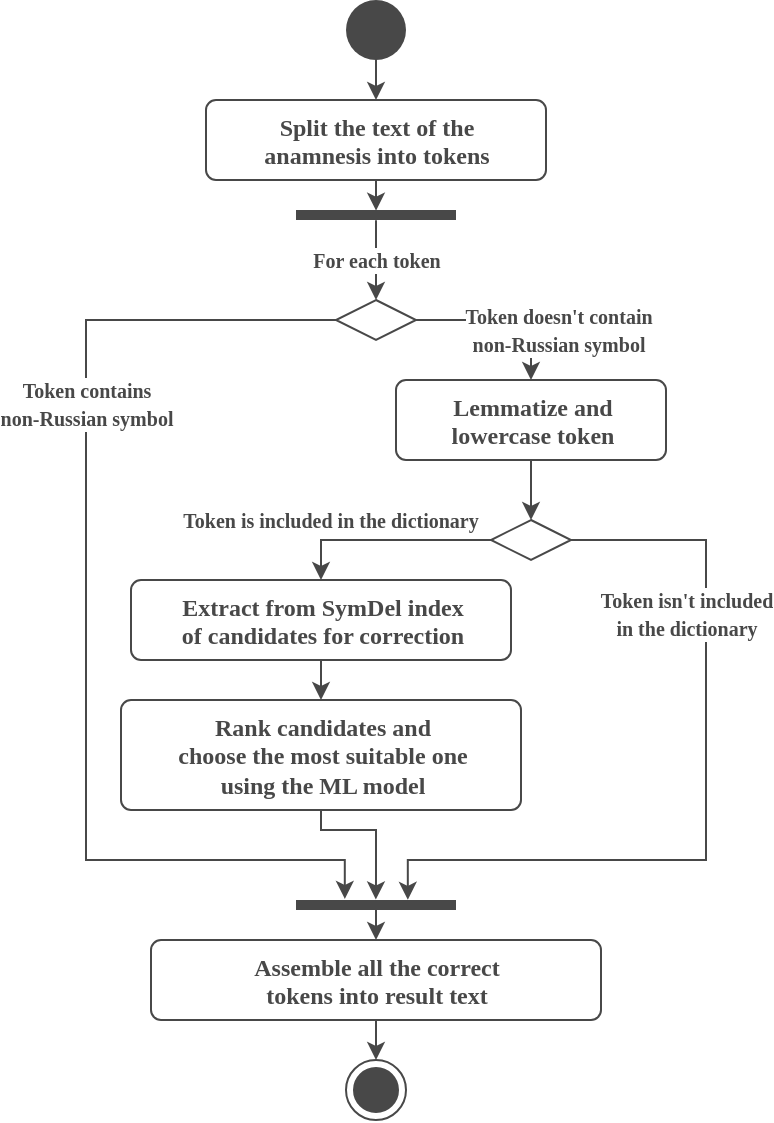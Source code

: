 <mxfile version="18.1.2" type="device"><diagram id="61VdjfadAhDr90nPG6A9" name="Page-1"><mxGraphModel dx="1609" dy="471" grid="1" gridSize="10" guides="1" tooltips="1" connect="1" arrows="1" fold="1" page="1" pageScale="1" pageWidth="827" pageHeight="1169" math="0" shadow="0"><root><mxCell id="0"/><mxCell id="1" parent="0"/><mxCell id="WbfAhR3PzNlKg7V9zck_-1" style="edgeStyle=orthogonalEdgeStyle;rounded=0;orthogonalLoop=1;jettySize=auto;html=1;exitX=0.5;exitY=1;exitDx=0;exitDy=0;entryX=0.5;entryY=0;entryDx=0;entryDy=0;strokeColor=#484848;" parent="1" source="WbfAhR3PzNlKg7V9zck_-2" target="WbfAhR3PzNlKg7V9zck_-8" edge="1"><mxGeometry relative="1" as="geometry"><Array as="points"><mxPoint x="135" y="100"/></Array><mxPoint x="220" y="264" as="targetPoint"/></mxGeometry></mxCell><mxCell id="WbfAhR3PzNlKg7V9zck_-2" value="" style="ellipse;fillColor=#484848;strokeColor=none;" parent="1" vertex="1"><mxGeometry x="120" y="90" width="30" height="30" as="geometry"/></mxCell><mxCell id="WbfAhR3PzNlKg7V9zck_-8" value="&lt;font color=&quot;#484848&quot;&gt;&lt;b&gt;Split the text of the &lt;br&gt;anamnesis into tokens&lt;/b&gt;&lt;/font&gt;" style="html=1;align=center;verticalAlign=top;rounded=1;absoluteArcSize=1;arcSize=10;dashed=0;fillColor=#FFFFFF;strokeColor=#484848;fontFamily=Montserrat Semibold;" parent="1" vertex="1"><mxGeometry x="50" y="140" width="170" height="40" as="geometry"/></mxCell><mxCell id="WbfAhR3PzNlKg7V9zck_-51" value="&lt;b style=&quot;color: rgb(72 , 72 , 72) ; font-family: &amp;#34;montserrat&amp;#34; ; font-size: x-small ; font-style: normal ; letter-spacing: normal ; text-align: center ; text-indent: 0px ; text-transform: none ; word-spacing: 0px&quot;&gt;For each token&lt;/b&gt;" style="edgeStyle=orthogonalEdgeStyle;rounded=0;orthogonalLoop=1;jettySize=auto;html=1;strokeColor=#484848;exitX=1.031;exitY=0.5;exitDx=0;exitDy=0;exitPerimeter=0;fontFamily=Montserrat Semibold;entryX=0.5;entryY=0;entryDx=0;entryDy=0;" parent="1" source="D_i69omSW4-4UMKgqZ6J-21" target="6UbJSReIe_Cn7X1c4ERg-2" edge="1"><mxGeometry x="-0.004" relative="1" as="geometry"><mxPoint x="135" y="210" as="sourcePoint"/><mxPoint x="150" y="180" as="targetPoint"/><Array as="points"/><mxPoint as="offset"/></mxGeometry></mxCell><mxCell id="D_i69omSW4-4UMKgqZ6J-5" value="" style="rhombus;strokeColor=#484848;fillColor=#FFFFFF;aspect=fixed;direction=north;rotation=90;fontFamily=Montserrat Semibold;" parent="1" vertex="1"><mxGeometry x="202.5" y="340" width="20" height="40" as="geometry"/></mxCell><mxCell id="D_i69omSW4-4UMKgqZ6J-7" value="&lt;font color=&quot;#484848&quot; face=&quot;montserrat&quot; size=&quot;1&quot;&gt;&lt;b&gt;Token is included in the dictionary&lt;br&gt;&lt;/b&gt;&lt;/font&gt;" style="edgeStyle=orthogonalEdgeStyle;rounded=0;orthogonalLoop=1;jettySize=auto;html=1;strokeColor=#484848;exitX=0;exitY=0.5;exitDx=0;exitDy=0;entryX=0.5;entryY=0;entryDx=0;entryDy=0;fontFamily=Montserrat Semibold;" parent="1" source="D_i69omSW4-4UMKgqZ6J-5" target="D_i69omSW4-4UMKgqZ6J-9" edge="1"><mxGeometry x="0.556" y="-10" relative="1" as="geometry"><mxPoint x="145" y="450" as="sourcePoint"/><mxPoint x="210" y="480" as="targetPoint"/><Array as="points"><mxPoint x="108" y="360"/></Array><mxPoint x="1" as="offset"/></mxGeometry></mxCell><mxCell id="D_i69omSW4-4UMKgqZ6J-8" value="&lt;b style=&quot;font-style: normal ; letter-spacing: normal ; text-align: center ; text-indent: 0px ; text-transform: none ; word-spacing: 0px ; color: rgb(72 , 72 , 72) ; font-family: &amp;quot;montserrat&amp;quot; ; font-size: x-small&quot;&gt;Token isn't included &lt;br&gt;in the dictionary&lt;/b&gt;" style="edgeStyle=orthogonalEdgeStyle;rounded=0;orthogonalLoop=1;jettySize=auto;html=1;strokeColor=#484848;exitX=1;exitY=0.5;exitDx=0;exitDy=0;entryX=-0.016;entryY=0.301;entryDx=0;entryDy=0;entryPerimeter=0;fontFamily=Montserrat Semibold;" parent="1" source="D_i69omSW4-4UMKgqZ6J-5" target="D_i69omSW4-4UMKgqZ6J-22" edge="1"><mxGeometry x="-0.48" y="-10" relative="1" as="geometry"><mxPoint x="165" y="490" as="sourcePoint"/><mxPoint x="80" y="510" as="targetPoint"/><Array as="points"><mxPoint x="300" y="360"/><mxPoint x="300" y="520"/><mxPoint x="151" y="520"/></Array><mxPoint y="1" as="offset"/></mxGeometry></mxCell><mxCell id="D_i69omSW4-4UMKgqZ6J-9" value="&lt;font color=&quot;#484848&quot;&gt;&lt;b&gt;Extract from SymDel index &lt;br&gt;of candidates for correction&lt;/b&gt;&lt;/font&gt;" style="html=1;align=center;verticalAlign=top;rounded=1;absoluteArcSize=1;arcSize=10;dashed=0;fillColor=#FFFFFF;strokeColor=#484848;fontFamily=Montserrat Semibold;" parent="1" vertex="1"><mxGeometry x="12.5" y="380" width="190" height="40" as="geometry"/></mxCell><mxCell id="D_i69omSW4-4UMKgqZ6J-10" value="&lt;font data-font-src=&quot;https://fonts.googleapis.com/css?family=Montserrat+Medium&quot; color=&quot;#484848&quot;&gt;&lt;b style=&quot;&quot;&gt;Rank candidates and &lt;br&gt;choose the most suitable one &lt;br&gt;using the ML model&lt;/b&gt;&lt;/font&gt;" style="html=1;align=center;verticalAlign=top;rounded=1;absoluteArcSize=1;arcSize=10;dashed=0;fillColor=#FFFFFF;strokeColor=#484848;fontFamily=Montserrat Semibold;" parent="1" vertex="1"><mxGeometry x="7.5" y="440" width="200" height="55" as="geometry"/></mxCell><mxCell id="D_i69omSW4-4UMKgqZ6J-12" value="" style="edgeStyle=orthogonalEdgeStyle;rounded=0;orthogonalLoop=1;jettySize=auto;html=1;strokeColor=#484848;exitX=0.5;exitY=1;exitDx=0;exitDy=0;entryX=0.5;entryY=0;entryDx=0;entryDy=0;fontFamily=Montserrat Semibold;" parent="1" source="D_i69omSW4-4UMKgqZ6J-9" target="D_i69omSW4-4UMKgqZ6J-10" edge="1"><mxGeometry x="-0.111" relative="1" as="geometry"><mxPoint x="165" y="490" as="sourcePoint"/><mxPoint x="220" y="533.5" as="targetPoint"/><Array as="points"/><mxPoint as="offset"/></mxGeometry></mxCell><mxCell id="D_i69omSW4-4UMKgqZ6J-13" value="&lt;font color=&quot;#484848&quot;&gt;&lt;b&gt;Assemble all the correct &lt;br&gt;tokens into result text&lt;/b&gt;&lt;/font&gt;" style="html=1;align=center;verticalAlign=top;rounded=1;absoluteArcSize=1;arcSize=10;dashed=0;fillColor=#FFFFFF;strokeColor=#484848;fontFamily=Montserrat Semibold;" parent="1" vertex="1"><mxGeometry x="22.5" y="560" width="225" height="40" as="geometry"/></mxCell><mxCell id="D_i69omSW4-4UMKgqZ6J-14" value="" style="edgeStyle=orthogonalEdgeStyle;rounded=0;orthogonalLoop=1;jettySize=auto;html=1;strokeColor=#484848;exitX=0.5;exitY=1;exitDx=0;exitDy=0;entryX=-0.056;entryY=0.501;entryDx=0;entryDy=0;entryPerimeter=0;fontFamily=Montserrat Semibold;" parent="1" source="D_i69omSW4-4UMKgqZ6J-10" target="D_i69omSW4-4UMKgqZ6J-22" edge="1"><mxGeometry x="-0.111" relative="1" as="geometry"><mxPoint x="220" y="565" as="sourcePoint"/><mxPoint x="170" y="670" as="targetPoint"/><Array as="points"><mxPoint x="135" y="505"/><mxPoint x="135" y="530"/><mxPoint x="135" y="530"/></Array><mxPoint as="offset"/></mxGeometry></mxCell><mxCell id="D_i69omSW4-4UMKgqZ6J-15" value="" style="ellipse;html=1;shape=endState;fillColor=#484848;strokeColor=#484848;fontFamily=Montserrat Semibold;" parent="1" vertex="1"><mxGeometry x="120" y="620" width="30" height="30" as="geometry"/></mxCell><mxCell id="D_i69omSW4-4UMKgqZ6J-16" value="" style="edgeStyle=orthogonalEdgeStyle;rounded=0;orthogonalLoop=1;jettySize=auto;html=1;strokeColor=#484848;exitX=0.5;exitY=1;exitDx=0;exitDy=0;entryX=0.5;entryY=0;entryDx=0;entryDy=0;fontFamily=Montserrat Semibold;" parent="1" source="D_i69omSW4-4UMKgqZ6J-13" target="D_i69omSW4-4UMKgqZ6J-15" edge="1"><mxGeometry x="-0.111" relative="1" as="geometry"><mxPoint x="215" y="560" as="sourcePoint"/><mxPoint x="215" y="610" as="targetPoint"/><Array as="points"/><mxPoint as="offset"/></mxGeometry></mxCell><mxCell id="D_i69omSW4-4UMKgqZ6J-20" value="" style="edgeStyle=orthogonalEdgeStyle;rounded=0;orthogonalLoop=1;jettySize=auto;html=1;strokeColor=#484848;exitX=0.5;exitY=1;exitDx=0;exitDy=0;entryX=0.063;entryY=0.5;entryDx=0;entryDy=0;entryPerimeter=0;fontFamily=Montserrat Semibold;" parent="1" source="WbfAhR3PzNlKg7V9zck_-8" target="D_i69omSW4-4UMKgqZ6J-21" edge="1"><mxGeometry x="-0.111" relative="1" as="geometry"><mxPoint x="180" y="240" as="sourcePoint"/><mxPoint x="135" y="200" as="targetPoint"/><Array as="points"/><mxPoint as="offset"/></mxGeometry></mxCell><mxCell id="D_i69omSW4-4UMKgqZ6J-21" value="" style="html=1;points=[];perimeter=orthogonalPerimeter;strokeColor=none;fillColor=#484848;direction=south;fontFamily=Montserrat Semibold;" parent="1" vertex="1"><mxGeometry x="95" y="195" width="80" height="5" as="geometry"/></mxCell><mxCell id="D_i69omSW4-4UMKgqZ6J-22" value="" style="html=1;points=[];perimeter=orthogonalPerimeter;strokeColor=none;fillColor=#484848;direction=south;fontFamily=Montserrat Semibold;" parent="1" vertex="1"><mxGeometry x="95" y="540" width="80" height="5" as="geometry"/></mxCell><mxCell id="D_i69omSW4-4UMKgqZ6J-23" value="" style="edgeStyle=orthogonalEdgeStyle;rounded=0;orthogonalLoop=1;jettySize=auto;html=1;strokeColor=#484848;entryX=0.5;entryY=0;entryDx=0;entryDy=0;exitX=0.874;exitY=0.5;exitDx=0;exitDy=0;exitPerimeter=0;fontFamily=Montserrat Semibold;" parent="1" source="D_i69omSW4-4UMKgqZ6J-22" target="D_i69omSW4-4UMKgqZ6J-13" edge="1"><mxGeometry x="-0.111" relative="1" as="geometry"><mxPoint x="135" y="550" as="sourcePoint"/><mxPoint x="165" y="557.42" as="targetPoint"/><Array as="points"/><mxPoint as="offset"/></mxGeometry></mxCell><mxCell id="6UbJSReIe_Cn7X1c4ERg-1" value="&lt;font color=&quot;#484848&quot;&gt;&lt;b&gt;Lemmatize and &lt;br&gt;lowercase token&lt;/b&gt;&lt;/font&gt;" style="html=1;align=center;verticalAlign=top;rounded=1;absoluteArcSize=1;arcSize=10;dashed=0;fillColor=#FFFFFF;strokeColor=#484848;fontFamily=Montserrat Semibold;" vertex="1" parent="1"><mxGeometry x="145" y="280" width="135" height="40" as="geometry"/></mxCell><mxCell id="6UbJSReIe_Cn7X1c4ERg-2" value="" style="rhombus;strokeColor=#484848;fillColor=#FFFFFF;aspect=fixed;direction=north;rotation=90;fontFamily=Montserrat Semibold;" vertex="1" parent="1"><mxGeometry x="125" y="230" width="20" height="40" as="geometry"/></mxCell><mxCell id="6UbJSReIe_Cn7X1c4ERg-3" value="&lt;font size=&quot;1&quot; face=&quot;montserrat&quot; color=&quot;#484848&quot;&gt;&lt;b&gt;Token contains&lt;br&gt;non-Russian symbol&lt;/b&gt;&lt;/font&gt;" style="edgeStyle=orthogonalEdgeStyle;rounded=0;orthogonalLoop=1;jettySize=auto;html=1;strokeColor=#484848;exitX=0;exitY=0.5;exitDx=0;exitDy=0;fontFamily=Montserrat Semibold;entryX=-0.111;entryY=0.695;entryDx=0;entryDy=0;entryPerimeter=0;" edge="1" parent="1" source="6UbJSReIe_Cn7X1c4ERg-2" target="D_i69omSW4-4UMKgqZ6J-22"><mxGeometry x="-0.387" relative="1" as="geometry"><mxPoint x="125" y="360" as="sourcePoint"/><mxPoint x="120" y="670" as="targetPoint"/><Array as="points"><mxPoint x="-10" y="250"/><mxPoint x="-10" y="520"/><mxPoint x="119" y="520"/></Array><mxPoint as="offset"/></mxGeometry></mxCell><mxCell id="6UbJSReIe_Cn7X1c4ERg-4" value="&lt;font color=&quot;#484848&quot; face=&quot;montserrat&quot; size=&quot;1&quot;&gt;&lt;b&gt;Token doesn't contain &lt;br&gt;non-Russian symbol&lt;br&gt;&lt;/b&gt;&lt;/font&gt;" style="edgeStyle=orthogonalEdgeStyle;rounded=0;orthogonalLoop=1;jettySize=auto;html=1;strokeColor=#484848;exitX=1;exitY=0.5;exitDx=0;exitDy=0;fontFamily=Montserrat Semibold;entryX=0.5;entryY=0;entryDx=0;entryDy=0;" edge="1" parent="1" source="6UbJSReIe_Cn7X1c4ERg-2" target="6UbJSReIe_Cn7X1c4ERg-1"><mxGeometry x="0.415" y="10" relative="1" as="geometry"><mxPoint x="165" y="360" as="sourcePoint"/><mxPoint x="240" y="310" as="targetPoint"/><Array as="points"/><mxPoint x="3" as="offset"/></mxGeometry></mxCell><mxCell id="6UbJSReIe_Cn7X1c4ERg-5" value="&lt;font color=&quot;#484848&quot; face=&quot;montserrat&quot; size=&quot;1&quot;&gt;&lt;b&gt;&lt;br&gt;&lt;/b&gt;&lt;/font&gt;" style="edgeStyle=orthogonalEdgeStyle;rounded=0;orthogonalLoop=1;jettySize=auto;html=1;strokeColor=#484848;exitX=0.5;exitY=1;exitDx=0;exitDy=0;entryX=0.5;entryY=0;entryDx=0;entryDy=0;fontFamily=Montserrat Semibold;" edge="1" parent="1" source="6UbJSReIe_Cn7X1c4ERg-1" target="D_i69omSW4-4UMKgqZ6J-5"><mxGeometry x="0.412" relative="1" as="geometry"><mxPoint x="165" y="360" as="sourcePoint"/><mxPoint x="215" y="525" as="targetPoint"/><Array as="points"/><mxPoint as="offset"/></mxGeometry></mxCell></root></mxGraphModel></diagram></mxfile>